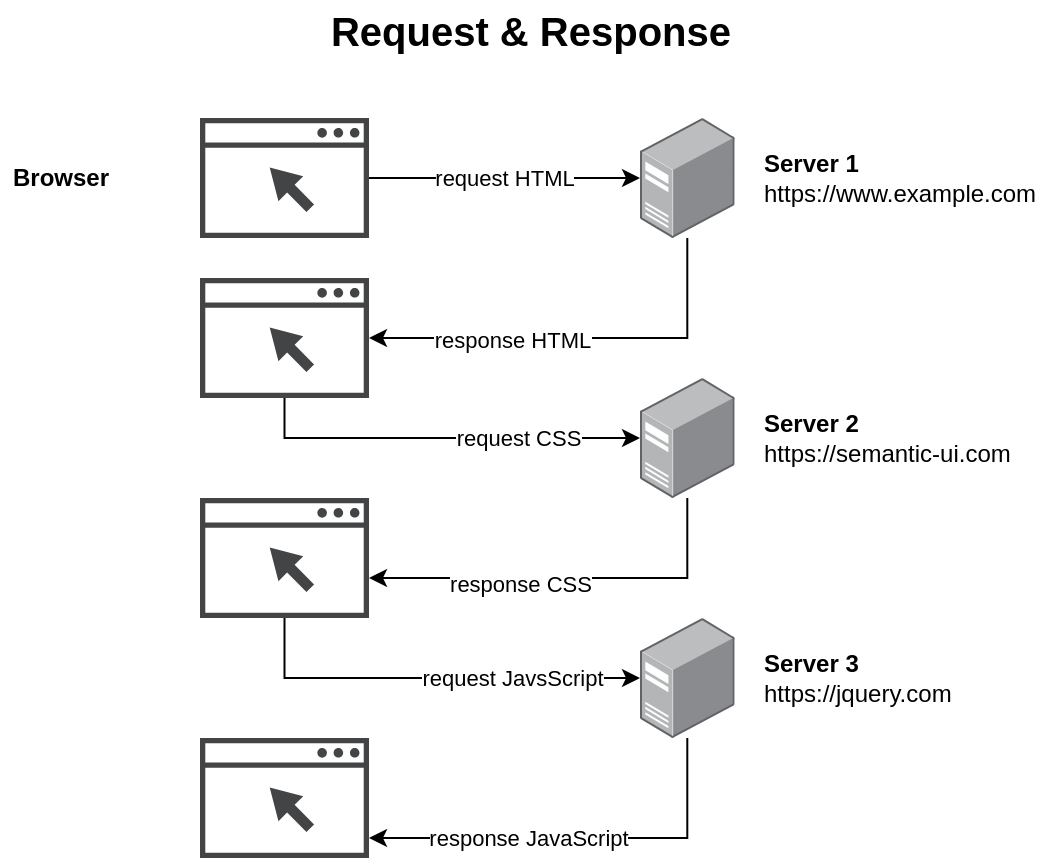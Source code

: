 <mxfile version="14.6.11" type="github" pages="2">
  <diagram id="IwOv3YlZUVAsn_aweAkh" name="Request &amp; Response">
    <mxGraphModel dx="798" dy="654" grid="1" gridSize="10" guides="1" tooltips="1" connect="1" arrows="1" fold="1" page="1" pageScale="1" pageWidth="1169" pageHeight="827" math="0" shadow="0">
      <root>
        <mxCell id="0" />
        <mxCell id="1" parent="0" />
        <mxCell id="Hkld1g8VxO6-5qJbLP5S-1" value="" style="shape=image;html=1;verticalAlign=top;verticalLabelPosition=bottom;labelBackgroundColor=#ffffff;imageAspect=0;aspect=fixed;image=https://cdn1.iconfinder.com/data/icons/logotypes/32/chrome-128.png;fontColor=#000000;align=left;" parent="1" vertex="1">
          <mxGeometry x="390" y="289" width="20" height="20" as="geometry" />
        </mxCell>
        <mxCell id="Hkld1g8VxO6-5qJbLP5S-5" value="request HTML" style="edgeStyle=orthogonalEdgeStyle;rounded=0;orthogonalLoop=1;jettySize=auto;html=1;fontColor=#000000;" parent="1" source="Hkld1g8VxO6-5qJbLP5S-2" target="Hkld1g8VxO6-5qJbLP5S-4" edge="1">
          <mxGeometry relative="1" as="geometry" />
        </mxCell>
        <mxCell id="Hkld1g8VxO6-5qJbLP5S-2" value="" style="pointerEvents=1;shadow=0;dashed=0;html=1;strokeColor=none;fillColor=#434445;aspect=fixed;labelPosition=center;verticalLabelPosition=bottom;verticalAlign=top;align=center;outlineConnect=0;shape=mxgraph.vvd.web_browser;labelBackgroundColor=#ffffff;fontColor=#000000;" parent="1" vertex="1">
          <mxGeometry x="420" y="269" width="84.51" height="60" as="geometry" />
        </mxCell>
        <mxCell id="Hkld1g8VxO6-5qJbLP5S-8" style="edgeStyle=orthogonalEdgeStyle;rounded=0;orthogonalLoop=1;jettySize=auto;html=1;fontColor=#000000;" parent="1" source="Hkld1g8VxO6-5qJbLP5S-4" target="Hkld1g8VxO6-5qJbLP5S-7" edge="1">
          <mxGeometry relative="1" as="geometry">
            <mxPoint x="540" y="399" as="targetPoint" />
            <Array as="points">
              <mxPoint x="664" y="379" />
            </Array>
          </mxGeometry>
        </mxCell>
        <mxCell id="Hkld1g8VxO6-5qJbLP5S-9" value="response HTML" style="edgeLabel;html=1;align=center;verticalAlign=middle;resizable=0;points=[];fontColor=#000000;" parent="Hkld1g8VxO6-5qJbLP5S-8" vertex="1" connectable="0">
          <mxGeometry x="0.315" y="1" relative="1" as="geometry">
            <mxPoint as="offset" />
          </mxGeometry>
        </mxCell>
        <mxCell id="Hkld1g8VxO6-5qJbLP5S-4" value="" style="points=[];aspect=fixed;html=1;align=center;shadow=0;dashed=0;image;image=img/lib/allied_telesis/computer_and_terminals/Server_Desktop.svg;labelBackgroundColor=#ffffff;fontColor=#000000;" parent="1" vertex="1">
          <mxGeometry x="640" y="269" width="47.33" height="60" as="geometry" />
        </mxCell>
        <mxCell id="Hkld1g8VxO6-5qJbLP5S-6" value="" style="shape=image;html=1;verticalAlign=top;verticalLabelPosition=bottom;labelBackgroundColor=#ffffff;imageAspect=0;aspect=fixed;image=https://cdn1.iconfinder.com/data/icons/logotypes/32/chrome-128.png;fontColor=#000000;align=left;" parent="1" vertex="1">
          <mxGeometry x="390" y="369" width="20" height="20" as="geometry" />
        </mxCell>
        <mxCell id="Hkld1g8VxO6-5qJbLP5S-13" value="request CSS" style="edgeStyle=orthogonalEdgeStyle;rounded=0;orthogonalLoop=1;jettySize=auto;html=1;fontColor=#000000;" parent="1" source="Hkld1g8VxO6-5qJbLP5S-7" target="Hkld1g8VxO6-5qJbLP5S-12" edge="1">
          <mxGeometry x="0.385" relative="1" as="geometry">
            <Array as="points">
              <mxPoint x="462" y="429" />
            </Array>
            <mxPoint as="offset" />
          </mxGeometry>
        </mxCell>
        <mxCell id="Hkld1g8VxO6-5qJbLP5S-7" value="" style="pointerEvents=1;shadow=0;dashed=0;html=1;strokeColor=none;fillColor=#434445;aspect=fixed;labelPosition=center;verticalLabelPosition=bottom;verticalAlign=top;align=center;outlineConnect=0;shape=mxgraph.vvd.web_browser;labelBackgroundColor=#ffffff;fontColor=#000000;" parent="1" vertex="1">
          <mxGeometry x="420" y="349" width="84.51" height="60" as="geometry" />
        </mxCell>
        <mxCell id="Hkld1g8VxO6-5qJbLP5S-10" value="" style="shape=image;html=1;verticalAlign=top;verticalLabelPosition=bottom;labelBackgroundColor=#ffffff;imageAspect=0;aspect=fixed;image=https://cdn4.iconfinder.com/data/icons/file-extension-names-vol-5-1/512/38-128.png;fontColor=#000000;align=left;" parent="1" vertex="1">
          <mxGeometry x="560" y="329" width="40" height="40" as="geometry" />
        </mxCell>
        <mxCell id="Hkld1g8VxO6-5qJbLP5S-16" style="edgeStyle=orthogonalEdgeStyle;rounded=0;orthogonalLoop=1;jettySize=auto;html=1;fontColor=#000000;" parent="1" source="Hkld1g8VxO6-5qJbLP5S-12" target="Hkld1g8VxO6-5qJbLP5S-15" edge="1">
          <mxGeometry relative="1" as="geometry">
            <Array as="points">
              <mxPoint x="664" y="499" />
            </Array>
          </mxGeometry>
        </mxCell>
        <mxCell id="Hkld1g8VxO6-5qJbLP5S-20" value="response CSS" style="edgeLabel;html=1;align=center;verticalAlign=middle;resizable=0;points=[];fontColor=#000000;" parent="Hkld1g8VxO6-5qJbLP5S-16" vertex="1" connectable="0">
          <mxGeometry x="0.339" y="3" relative="1" as="geometry">
            <mxPoint x="10" as="offset" />
          </mxGeometry>
        </mxCell>
        <mxCell id="Hkld1g8VxO6-5qJbLP5S-12" value="" style="points=[];aspect=fixed;html=1;align=center;shadow=0;dashed=0;image;image=img/lib/allied_telesis/computer_and_terminals/Server_Desktop.svg;labelBackgroundColor=#ffffff;fontColor=#000000;" parent="1" vertex="1">
          <mxGeometry x="640" y="399" width="47.33" height="60" as="geometry" />
        </mxCell>
        <mxCell id="Hkld1g8VxO6-5qJbLP5S-14" value="" style="shape=image;html=1;verticalAlign=top;verticalLabelPosition=bottom;labelBackgroundColor=#ffffff;imageAspect=0;aspect=fixed;image=https://cdn1.iconfinder.com/data/icons/logotypes/32/chrome-128.png;fontColor=#000000;align=left;" parent="1" vertex="1">
          <mxGeometry x="390" y="479" width="20" height="20" as="geometry" />
        </mxCell>
        <mxCell id="Hkld1g8VxO6-5qJbLP5S-15" value="" style="pointerEvents=1;shadow=0;dashed=0;html=1;strokeColor=none;fillColor=#434445;aspect=fixed;labelPosition=center;verticalLabelPosition=bottom;verticalAlign=top;align=center;outlineConnect=0;shape=mxgraph.vvd.web_browser;labelBackgroundColor=#ffffff;fontColor=#000000;" parent="1" vertex="1">
          <mxGeometry x="420" y="459" width="84.51" height="60" as="geometry" />
        </mxCell>
        <mxCell id="Hkld1g8VxO6-5qJbLP5S-17" value="" style="shape=image;html=1;verticalAlign=top;verticalLabelPosition=bottom;labelBackgroundColor=#ffffff;imageAspect=0;aspect=fixed;image=https://cdn1.iconfinder.com/data/icons/hawcons/32/700035-icon-77-document-file-css-128.png;fontColor=#000000;align=right;" parent="1" vertex="1">
          <mxGeometry x="560" y="454" width="40" height="40" as="geometry" />
        </mxCell>
        <mxCell id="Hkld1g8VxO6-5qJbLP5S-19" value="" style="shape=image;html=1;verticalAlign=top;verticalLabelPosition=bottom;labelBackgroundColor=#ffffff;imageAspect=0;aspect=fixed;image=https://cdn4.iconfinder.com/data/icons/file-extension-names-vol-8/512/27-128.png;fontColor=#000000;align=right;" parent="1" vertex="1">
          <mxGeometry x="560" y="579" width="40" height="40" as="geometry" />
        </mxCell>
        <mxCell id="Hkld1g8VxO6-5qJbLP5S-27" value="request JavsScript" style="edgeStyle=orthogonalEdgeStyle;rounded=0;orthogonalLoop=1;jettySize=auto;html=1;fontColor=#000000;" parent="1" source="Hkld1g8VxO6-5qJbLP5S-15" target="Hkld1g8VxO6-5qJbLP5S-30" edge="1">
          <mxGeometry x="0.385" relative="1" as="geometry">
            <mxPoint x="440" y="619" as="sourcePoint" />
            <Array as="points">
              <mxPoint x="462" y="549" />
            </Array>
            <mxPoint as="offset" />
          </mxGeometry>
        </mxCell>
        <mxCell id="Hkld1g8VxO6-5qJbLP5S-28" style="edgeStyle=orthogonalEdgeStyle;rounded=0;orthogonalLoop=1;jettySize=auto;html=1;fontColor=#000000;" parent="1" source="Hkld1g8VxO6-5qJbLP5S-30" target="Hkld1g8VxO6-5qJbLP5S-32" edge="1">
          <mxGeometry relative="1" as="geometry">
            <Array as="points">
              <mxPoint x="664" y="629" />
            </Array>
          </mxGeometry>
        </mxCell>
        <mxCell id="Hkld1g8VxO6-5qJbLP5S-29" value="response JavaScript" style="edgeLabel;html=1;align=center;verticalAlign=middle;resizable=0;points=[];fontColor=#000000;" parent="Hkld1g8VxO6-5qJbLP5S-28" vertex="1" connectable="0">
          <mxGeometry x="0.339" y="3" relative="1" as="geometry">
            <mxPoint x="10" y="-3" as="offset" />
          </mxGeometry>
        </mxCell>
        <mxCell id="Hkld1g8VxO6-5qJbLP5S-30" value="" style="points=[];aspect=fixed;html=1;align=center;shadow=0;dashed=0;image;image=img/lib/allied_telesis/computer_and_terminals/Server_Desktop.svg;labelBackgroundColor=#ffffff;fontColor=#000000;" parent="1" vertex="1">
          <mxGeometry x="640" y="519" width="47.33" height="60" as="geometry" />
        </mxCell>
        <mxCell id="Hkld1g8VxO6-5qJbLP5S-31" value="" style="shape=image;html=1;verticalAlign=top;verticalLabelPosition=bottom;labelBackgroundColor=#ffffff;imageAspect=0;aspect=fixed;image=https://cdn1.iconfinder.com/data/icons/logotypes/32/chrome-128.png;fontColor=#000000;align=left;" parent="1" vertex="1">
          <mxGeometry x="390" y="599" width="20" height="20" as="geometry" />
        </mxCell>
        <mxCell id="Hkld1g8VxO6-5qJbLP5S-32" value="" style="pointerEvents=1;shadow=0;dashed=0;html=1;strokeColor=none;fillColor=#434445;aspect=fixed;labelPosition=center;verticalLabelPosition=bottom;verticalAlign=top;align=center;outlineConnect=0;shape=mxgraph.vvd.web_browser;labelBackgroundColor=#ffffff;fontColor=#000000;" parent="1" vertex="1">
          <mxGeometry x="420" y="579" width="84.51" height="60" as="geometry" />
        </mxCell>
        <mxCell id="Hkld1g8VxO6-5qJbLP5S-36" value="Request &amp;amp; Response" style="text;html=1;align=center;verticalAlign=middle;resizable=0;points=[];autosize=1;strokeColor=none;fontColor=#000000;fontSize=20;fontStyle=1" parent="1" vertex="1">
          <mxGeometry x="475" y="210" width="220" height="30" as="geometry" />
        </mxCell>
        <mxCell id="Hkld1g8VxO6-5qJbLP5S-37" value="&lt;font style=&quot;font-size: 12px&quot;&gt;&lt;b&gt;Server 1&lt;/b&gt;&lt;br&gt;https://www.example.com&lt;/font&gt;" style="text;html=1;align=left;verticalAlign=middle;resizable=0;points=[];autosize=1;strokeColor=none;fontSize=12;fontColor=#000000;" parent="1" vertex="1">
          <mxGeometry x="700" y="284" width="150" height="30" as="geometry" />
        </mxCell>
        <mxCell id="Hkld1g8VxO6-5qJbLP5S-40" value="&lt;font style=&quot;font-size: 12px&quot;&gt;&lt;b&gt;Server 2&lt;/b&gt;&lt;br&gt;https://semantic-ui.com&lt;/font&gt;" style="text;html=1;align=left;verticalAlign=middle;resizable=0;points=[];autosize=1;strokeColor=none;fontSize=12;fontColor=#000000;" parent="1" vertex="1">
          <mxGeometry x="700" y="414" width="140" height="30" as="geometry" />
        </mxCell>
        <mxCell id="Hkld1g8VxO6-5qJbLP5S-41" value="&lt;font style=&quot;font-size: 12px&quot;&gt;&lt;b&gt;Server 3&lt;/b&gt;&lt;br&gt;https://jquery.com&lt;/font&gt;" style="text;html=1;align=left;verticalAlign=middle;resizable=0;points=[];autosize=1;strokeColor=none;fontSize=12;fontColor=#000000;" parent="1" vertex="1">
          <mxGeometry x="700" y="534" width="110" height="30" as="geometry" />
        </mxCell>
        <mxCell id="Hkld1g8VxO6-5qJbLP5S-42" value="Browser" style="text;html=1;align=center;verticalAlign=middle;resizable=0;points=[];autosize=1;strokeColor=none;fontSize=12;fontColor=#000000;fontStyle=1" parent="1" vertex="1">
          <mxGeometry x="320" y="289" width="60" height="20" as="geometry" />
        </mxCell>
      </root>
    </mxGraphModel>
  </diagram>
  <diagram name="JSONP" id="XFdUhYCwdGihSIXZRGL1">
    <mxGraphModel dx="798" dy="654" grid="1" gridSize="10" guides="1" tooltips="1" connect="1" arrows="1" fold="1" page="1" pageScale="1" pageWidth="1169" pageHeight="827" math="0" shadow="0">
      <root>
        <mxCell id="ts6jT1zV3RGhBMUQkFcb-0" />
        <mxCell id="ts6jT1zV3RGhBMUQkFcb-1" parent="ts6jT1zV3RGhBMUQkFcb-0" />
        <mxCell id="ts6jT1zV3RGhBMUQkFcb-2" value="" style="shape=image;html=1;verticalAlign=top;verticalLabelPosition=bottom;labelBackgroundColor=#ffffff;imageAspect=0;aspect=fixed;image=https://cdn1.iconfinder.com/data/icons/logotypes/32/chrome-128.png;fontColor=#000000;align=left;" vertex="1" parent="ts6jT1zV3RGhBMUQkFcb-1">
          <mxGeometry x="230" y="220" width="20" height="20" as="geometry" />
        </mxCell>
        <mxCell id="ts6jT1zV3RGhBMUQkFcb-3" value="request" style="edgeStyle=orthogonalEdgeStyle;rounded=0;orthogonalLoop=1;jettySize=auto;html=1;fontColor=#000000;" edge="1" parent="ts6jT1zV3RGhBMUQkFcb-1" source="ts6jT1zV3RGhBMUQkFcb-4" target="ts6jT1zV3RGhBMUQkFcb-7">
          <mxGeometry relative="1" as="geometry" />
        </mxCell>
        <mxCell id="ts6jT1zV3RGhBMUQkFcb-4" value="" style="pointerEvents=1;shadow=0;dashed=0;html=1;strokeColor=none;fillColor=#434445;aspect=fixed;labelPosition=center;verticalLabelPosition=bottom;verticalAlign=top;align=center;outlineConnect=0;shape=mxgraph.vvd.web_browser;labelBackgroundColor=#ffffff;fontColor=#000000;" vertex="1" parent="ts6jT1zV3RGhBMUQkFcb-1">
          <mxGeometry x="260" y="200" width="84.51" height="60" as="geometry" />
        </mxCell>
        <mxCell id="ts6jT1zV3RGhBMUQkFcb-5" style="edgeStyle=orthogonalEdgeStyle;rounded=0;orthogonalLoop=1;jettySize=auto;html=1;fontColor=#000000;" edge="1" parent="ts6jT1zV3RGhBMUQkFcb-1" source="ts6jT1zV3RGhBMUQkFcb-7" target="ts6jT1zV3RGhBMUQkFcb-10">
          <mxGeometry relative="1" as="geometry">
            <mxPoint x="380" y="330" as="targetPoint" />
            <Array as="points">
              <mxPoint x="504" y="310" />
            </Array>
          </mxGeometry>
        </mxCell>
        <mxCell id="ts6jT1zV3RGhBMUQkFcb-6" value="response HTML" style="edgeLabel;html=1;align=center;verticalAlign=middle;resizable=0;points=[];fontColor=#000000;" vertex="1" connectable="0" parent="ts6jT1zV3RGhBMUQkFcb-5">
          <mxGeometry x="0.315" y="1" relative="1" as="geometry">
            <mxPoint as="offset" />
          </mxGeometry>
        </mxCell>
        <mxCell id="ts6jT1zV3RGhBMUQkFcb-7" value="" style="points=[];aspect=fixed;html=1;align=center;shadow=0;dashed=0;image;image=img/lib/allied_telesis/computer_and_terminals/Server_Desktop.svg;labelBackgroundColor=#ffffff;fontColor=#000000;" vertex="1" parent="ts6jT1zV3RGhBMUQkFcb-1">
          <mxGeometry x="480" y="200" width="47.33" height="60" as="geometry" />
        </mxCell>
        <mxCell id="ts6jT1zV3RGhBMUQkFcb-8" value="" style="shape=image;html=1;verticalAlign=top;verticalLabelPosition=bottom;labelBackgroundColor=#ffffff;imageAspect=0;aspect=fixed;image=https://cdn1.iconfinder.com/data/icons/logotypes/32/chrome-128.png;fontColor=#000000;align=left;" vertex="1" parent="ts6jT1zV3RGhBMUQkFcb-1">
          <mxGeometry x="230" y="300" width="20" height="20" as="geometry" />
        </mxCell>
        <mxCell id="ts6jT1zV3RGhBMUQkFcb-9" value="request CSS" style="edgeStyle=orthogonalEdgeStyle;rounded=0;orthogonalLoop=1;jettySize=auto;html=1;fontColor=#000000;" edge="1" parent="ts6jT1zV3RGhBMUQkFcb-1" source="ts6jT1zV3RGhBMUQkFcb-10" target="ts6jT1zV3RGhBMUQkFcb-14">
          <mxGeometry x="0.385" relative="1" as="geometry">
            <Array as="points">
              <mxPoint x="302" y="360" />
            </Array>
            <mxPoint as="offset" />
          </mxGeometry>
        </mxCell>
        <mxCell id="ts6jT1zV3RGhBMUQkFcb-10" value="" style="pointerEvents=1;shadow=0;dashed=0;html=1;strokeColor=none;fillColor=#434445;aspect=fixed;labelPosition=center;verticalLabelPosition=bottom;verticalAlign=top;align=center;outlineConnect=0;shape=mxgraph.vvd.web_browser;labelBackgroundColor=#ffffff;fontColor=#000000;" vertex="1" parent="ts6jT1zV3RGhBMUQkFcb-1">
          <mxGeometry x="260" y="280" width="84.51" height="60" as="geometry" />
        </mxCell>
        <mxCell id="ts6jT1zV3RGhBMUQkFcb-11" value="" style="shape=image;html=1;verticalAlign=top;verticalLabelPosition=bottom;labelBackgroundColor=#ffffff;imageAspect=0;aspect=fixed;image=https://cdn4.iconfinder.com/data/icons/file-extension-names-vol-5-1/512/38-128.png;fontColor=#000000;align=left;" vertex="1" parent="ts6jT1zV3RGhBMUQkFcb-1">
          <mxGeometry x="400" y="260" width="40" height="40" as="geometry" />
        </mxCell>
        <mxCell id="ts6jT1zV3RGhBMUQkFcb-12" style="edgeStyle=orthogonalEdgeStyle;rounded=0;orthogonalLoop=1;jettySize=auto;html=1;fontColor=#000000;" edge="1" parent="ts6jT1zV3RGhBMUQkFcb-1" source="ts6jT1zV3RGhBMUQkFcb-14" target="ts6jT1zV3RGhBMUQkFcb-16">
          <mxGeometry relative="1" as="geometry">
            <Array as="points">
              <mxPoint x="504" y="430" />
            </Array>
          </mxGeometry>
        </mxCell>
        <mxCell id="ts6jT1zV3RGhBMUQkFcb-13" value="response CSS" style="edgeLabel;html=1;align=center;verticalAlign=middle;resizable=0;points=[];fontColor=#000000;" vertex="1" connectable="0" parent="ts6jT1zV3RGhBMUQkFcb-12">
          <mxGeometry x="0.339" y="3" relative="1" as="geometry">
            <mxPoint x="10" as="offset" />
          </mxGeometry>
        </mxCell>
        <mxCell id="ts6jT1zV3RGhBMUQkFcb-14" value="" style="points=[];aspect=fixed;html=1;align=center;shadow=0;dashed=0;image;image=img/lib/allied_telesis/computer_and_terminals/Server_Desktop.svg;labelBackgroundColor=#ffffff;fontColor=#000000;" vertex="1" parent="ts6jT1zV3RGhBMUQkFcb-1">
          <mxGeometry x="480" y="330" width="47.33" height="60" as="geometry" />
        </mxCell>
        <mxCell id="ts6jT1zV3RGhBMUQkFcb-15" value="" style="shape=image;html=1;verticalAlign=top;verticalLabelPosition=bottom;labelBackgroundColor=#ffffff;imageAspect=0;aspect=fixed;image=https://cdn1.iconfinder.com/data/icons/logotypes/32/chrome-128.png;fontColor=#000000;align=left;" vertex="1" parent="ts6jT1zV3RGhBMUQkFcb-1">
          <mxGeometry x="230" y="410" width="20" height="20" as="geometry" />
        </mxCell>
        <mxCell id="ts6jT1zV3RGhBMUQkFcb-16" value="" style="pointerEvents=1;shadow=0;dashed=0;html=1;strokeColor=none;fillColor=#434445;aspect=fixed;labelPosition=center;verticalLabelPosition=bottom;verticalAlign=top;align=center;outlineConnect=0;shape=mxgraph.vvd.web_browser;labelBackgroundColor=#ffffff;fontColor=#000000;" vertex="1" parent="ts6jT1zV3RGhBMUQkFcb-1">
          <mxGeometry x="260" y="390" width="84.51" height="60" as="geometry" />
        </mxCell>
        <mxCell id="ts6jT1zV3RGhBMUQkFcb-17" value="" style="shape=image;html=1;verticalAlign=top;verticalLabelPosition=bottom;labelBackgroundColor=#ffffff;imageAspect=0;aspect=fixed;image=https://cdn1.iconfinder.com/data/icons/hawcons/32/700035-icon-77-document-file-css-128.png;fontColor=#000000;align=right;" vertex="1" parent="ts6jT1zV3RGhBMUQkFcb-1">
          <mxGeometry x="400" y="385" width="40" height="40" as="geometry" />
        </mxCell>
        <mxCell id="ts6jT1zV3RGhBMUQkFcb-18" value="" style="shape=image;html=1;verticalAlign=top;verticalLabelPosition=bottom;labelBackgroundColor=#ffffff;imageAspect=0;aspect=fixed;image=https://cdn4.iconfinder.com/data/icons/file-extension-names-vol-8/512/27-128.png;fontColor=#000000;align=right;" vertex="1" parent="ts6jT1zV3RGhBMUQkFcb-1">
          <mxGeometry x="400" y="510" width="40" height="40" as="geometry" />
        </mxCell>
        <mxCell id="ts6jT1zV3RGhBMUQkFcb-19" value="request JavsScript" style="edgeStyle=orthogonalEdgeStyle;rounded=0;orthogonalLoop=1;jettySize=auto;html=1;fontColor=#000000;" edge="1" parent="ts6jT1zV3RGhBMUQkFcb-1" source="ts6jT1zV3RGhBMUQkFcb-16" target="ts6jT1zV3RGhBMUQkFcb-22">
          <mxGeometry x="0.385" relative="1" as="geometry">
            <mxPoint x="280" y="550" as="sourcePoint" />
            <Array as="points">
              <mxPoint x="302" y="480" />
            </Array>
            <mxPoint as="offset" />
          </mxGeometry>
        </mxCell>
        <mxCell id="ts6jT1zV3RGhBMUQkFcb-20" style="edgeStyle=orthogonalEdgeStyle;rounded=0;orthogonalLoop=1;jettySize=auto;html=1;fontColor=#000000;" edge="1" parent="ts6jT1zV3RGhBMUQkFcb-1" source="ts6jT1zV3RGhBMUQkFcb-22" target="ts6jT1zV3RGhBMUQkFcb-24">
          <mxGeometry relative="1" as="geometry">
            <Array as="points">
              <mxPoint x="504" y="560" />
            </Array>
          </mxGeometry>
        </mxCell>
        <mxCell id="ts6jT1zV3RGhBMUQkFcb-21" value="response JavaScript" style="edgeLabel;html=1;align=center;verticalAlign=middle;resizable=0;points=[];fontColor=#000000;" vertex="1" connectable="0" parent="ts6jT1zV3RGhBMUQkFcb-20">
          <mxGeometry x="0.339" y="3" relative="1" as="geometry">
            <mxPoint x="10" y="-3" as="offset" />
          </mxGeometry>
        </mxCell>
        <mxCell id="ts6jT1zV3RGhBMUQkFcb-22" value="" style="points=[];aspect=fixed;html=1;align=center;shadow=0;dashed=0;image;image=img/lib/allied_telesis/computer_and_terminals/Server_Desktop.svg;labelBackgroundColor=#ffffff;fontColor=#000000;" vertex="1" parent="ts6jT1zV3RGhBMUQkFcb-1">
          <mxGeometry x="480" y="450" width="47.33" height="60" as="geometry" />
        </mxCell>
        <mxCell id="ts6jT1zV3RGhBMUQkFcb-23" value="" style="shape=image;html=1;verticalAlign=top;verticalLabelPosition=bottom;labelBackgroundColor=#ffffff;imageAspect=0;aspect=fixed;image=https://cdn1.iconfinder.com/data/icons/logotypes/32/chrome-128.png;fontColor=#000000;align=left;" vertex="1" parent="ts6jT1zV3RGhBMUQkFcb-1">
          <mxGeometry x="230" y="530" width="20" height="20" as="geometry" />
        </mxCell>
        <mxCell id="ts6jT1zV3RGhBMUQkFcb-24" value="" style="pointerEvents=1;shadow=0;dashed=0;html=1;strokeColor=none;fillColor=#434445;aspect=fixed;labelPosition=center;verticalLabelPosition=bottom;verticalAlign=top;align=center;outlineConnect=0;shape=mxgraph.vvd.web_browser;labelBackgroundColor=#ffffff;fontColor=#000000;" vertex="1" parent="ts6jT1zV3RGhBMUQkFcb-1">
          <mxGeometry x="260" y="510" width="84.51" height="60" as="geometry" />
        </mxCell>
        <mxCell id="ts6jT1zV3RGhBMUQkFcb-25" value="JSONP" style="text;html=1;align=center;verticalAlign=middle;resizable=0;points=[];autosize=1;strokeColor=none;fontColor=#000000;fontSize=20;fontStyle=1" vertex="1" parent="ts6jT1zV3RGhBMUQkFcb-1">
          <mxGeometry x="370" y="120" width="80" height="30" as="geometry" />
        </mxCell>
        <mxCell id="ts6jT1zV3RGhBMUQkFcb-26" value="&lt;font style=&quot;font-size: 12px&quot;&gt;&lt;b&gt;Server 1&lt;/b&gt;&lt;br&gt;https://www.example.com&lt;/font&gt;" style="text;html=1;align=left;verticalAlign=middle;resizable=0;points=[];autosize=1;strokeColor=none;fontSize=12;fontColor=#000000;" vertex="1" parent="ts6jT1zV3RGhBMUQkFcb-1">
          <mxGeometry x="540" y="215" width="150" height="30" as="geometry" />
        </mxCell>
        <mxCell id="ts6jT1zV3RGhBMUQkFcb-27" value="&lt;font style=&quot;font-size: 12px&quot;&gt;&lt;b&gt;Server 2&lt;/b&gt;&lt;br&gt;https://semantic-ui.com&lt;/font&gt;" style="text;html=1;align=left;verticalAlign=middle;resizable=0;points=[];autosize=1;strokeColor=none;fontSize=12;fontColor=#000000;" vertex="1" parent="ts6jT1zV3RGhBMUQkFcb-1">
          <mxGeometry x="540" y="345" width="140" height="30" as="geometry" />
        </mxCell>
        <mxCell id="ts6jT1zV3RGhBMUQkFcb-28" value="&lt;font style=&quot;font-size: 12px&quot;&gt;&lt;b&gt;Server 3&lt;/b&gt;&lt;br&gt;https://jquery.com&lt;/font&gt;" style="text;html=1;align=left;verticalAlign=middle;resizable=0;points=[];autosize=1;strokeColor=none;fontSize=12;fontColor=#000000;" vertex="1" parent="ts6jT1zV3RGhBMUQkFcb-1">
          <mxGeometry x="540" y="465" width="110" height="30" as="geometry" />
        </mxCell>
        <mxCell id="ts6jT1zV3RGhBMUQkFcb-29" value="Browser" style="text;html=1;align=center;verticalAlign=middle;resizable=0;points=[];autosize=1;strokeColor=none;fontSize=12;fontColor=#000000;fontStyle=1" vertex="1" parent="ts6jT1zV3RGhBMUQkFcb-1">
          <mxGeometry x="160" y="220" width="60" height="20" as="geometry" />
        </mxCell>
      </root>
    </mxGraphModel>
  </diagram>
</mxfile>
